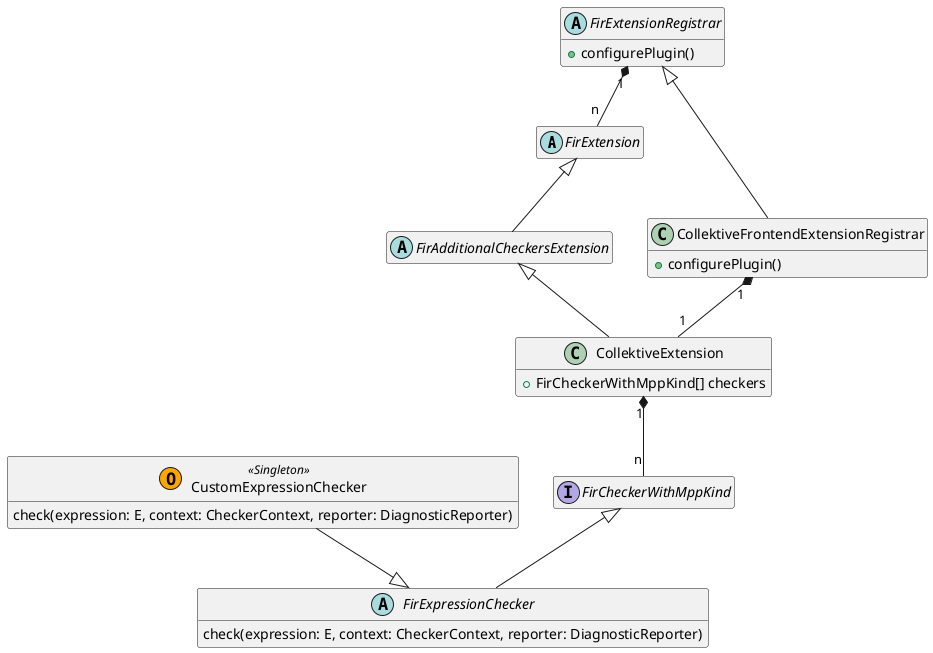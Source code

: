 @startuml frontend-class-diagram

hide empty members

abstract class FirExtension {
}

interface FirCheckerWithMppKind {
}

abstract class FirExtensionRegistrar {
	+configurePlugin()
}

abstract class FirAdditionalCheckersExtension extends FirExtension {
}

class CollektiveExtension extends FirAdditionalCheckersExtension {
	+FirCheckerWithMppKind[] checkers
}

class CollektiveFrontendExtensionRegistrar extends FirExtensionRegistrar {
	+configurePlugin()
}

abstract class FirExpressionChecker extends FirCheckerWithMppKind {
	check(expression: E, context: CheckerContext, reporter: DiagnosticReporter)
}

class CustomExpressionChecker << (O, orange) Singleton >> {
	check(expression: E, context: CheckerContext, reporter: DiagnosticReporter)
}

CollektiveFrontendExtensionRegistrar "1" *-- "1" CollektiveExtension
FirExtensionRegistrar "1" *-- "n" FirExtension
CollektiveExtension "1" *-- "n" FirCheckerWithMppKind
CustomExpressionChecker --|> FirExpressionChecker

@enduml